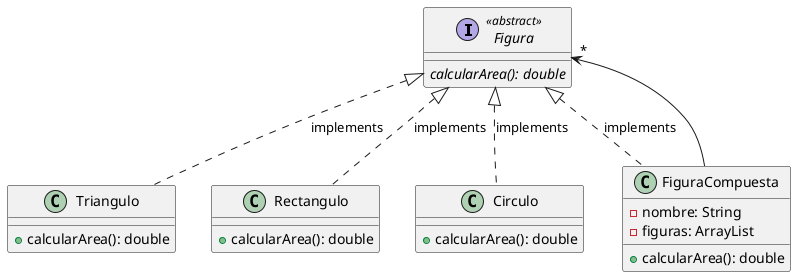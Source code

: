 @startuml
interface Figura <<abstract>> {
    {abstract} calcularArea(): double
}

class Triangulo {
    + calcularArea(): double
}

class Rectangulo {
    + calcularArea(): double
}

class Circulo {
    + calcularArea(): double
}

class FiguraCompuesta {
    - nombre: String
    - figuras: ArrayList
    + calcularArea(): double
}


Triangulo .up.|> Figura: implements
Rectangulo .up.|> Figura: implements
Circulo .up.|> Figura: implements
FiguraCompuesta .up.|> Figura: implements
FiguraCompuesta -up-> "*" Figura






@enduml